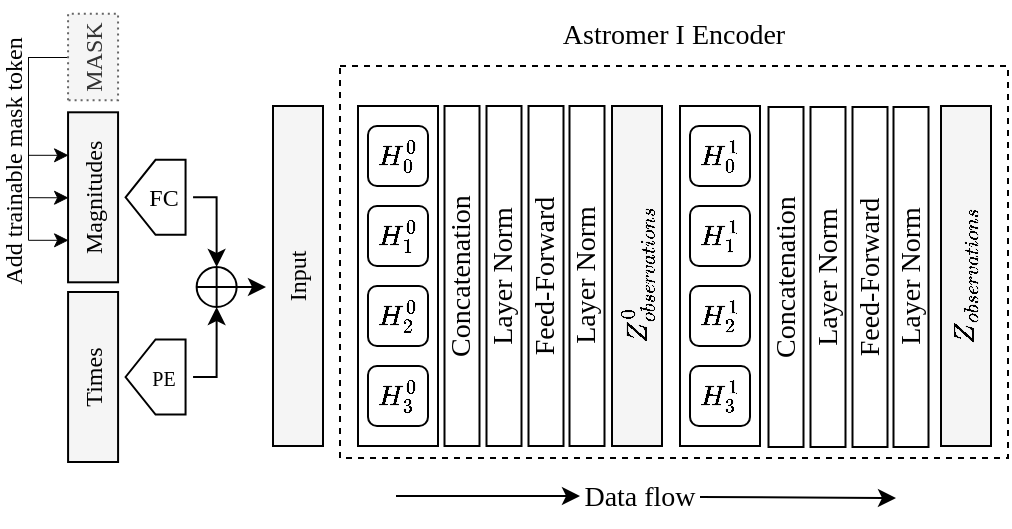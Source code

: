 <mxfile version="24.8.0">
  <diagram name="Page-1" id="y4vLvt-76Si4RtkFSOu0">
    <mxGraphModel dx="650" dy="1251" grid="1" gridSize="10" guides="1" tooltips="1" connect="1" arrows="1" fold="1" page="1" pageScale="1" pageWidth="850" pageHeight="1100" math="1" shadow="0">
      <root>
        <mxCell id="0" />
        <mxCell id="1" parent="0" />
        <mxCell id="wwrD06Fq2FmV6nign4Eu-43" value="" style="rounded=0;whiteSpace=wrap;html=1;fillColor=none;dashed=1;" parent="1" vertex="1">
          <mxGeometry x="222" y="380" width="334" height="196" as="geometry" />
        </mxCell>
        <mxCell id="wwrD06Fq2FmV6nign4Eu-1" value="" style="rounded=0;whiteSpace=wrap;html=1;" parent="1" vertex="1">
          <mxGeometry x="231" y="400" width="40" height="170" as="geometry" />
        </mxCell>
        <mxCell id="wwrD06Fq2FmV6nign4Eu-2" value="$$H^0_0$$" style="rounded=1;whiteSpace=wrap;html=1;" parent="1" vertex="1">
          <mxGeometry x="236" y="410" width="30" height="30" as="geometry" />
        </mxCell>
        <mxCell id="wwrD06Fq2FmV6nign4Eu-3" value="$$H^0_1$$" style="rounded=1;whiteSpace=wrap;html=1;" parent="1" vertex="1">
          <mxGeometry x="236" y="450" width="30" height="30" as="geometry" />
        </mxCell>
        <mxCell id="wwrD06Fq2FmV6nign4Eu-4" value="$$H^0_2$$" style="rounded=1;whiteSpace=wrap;html=1;" parent="1" vertex="1">
          <mxGeometry x="236" y="490" width="30" height="30" as="geometry" />
        </mxCell>
        <mxCell id="wwrD06Fq2FmV6nign4Eu-6" value="$$H^0_3$$" style="rounded=1;whiteSpace=wrap;html=1;" parent="1" vertex="1">
          <mxGeometry x="236" y="530" width="30" height="30" as="geometry" />
        </mxCell>
        <mxCell id="wwrD06Fq2FmV6nign4Eu-8" value="" style="rounded=0;whiteSpace=wrap;html=1;" parent="1" vertex="1">
          <mxGeometry x="392" y="400" width="40" height="170" as="geometry" />
        </mxCell>
        <mxCell id="wwrD06Fq2FmV6nign4Eu-9" value="$$H^1_0$$" style="rounded=1;whiteSpace=wrap;html=1;" parent="1" vertex="1">
          <mxGeometry x="397" y="410" width="30" height="30" as="geometry" />
        </mxCell>
        <mxCell id="wwrD06Fq2FmV6nign4Eu-10" value="$$H^1_1$$" style="rounded=1;whiteSpace=wrap;html=1;" parent="1" vertex="1">
          <mxGeometry x="397" y="450" width="30" height="30" as="geometry" />
        </mxCell>
        <mxCell id="wwrD06Fq2FmV6nign4Eu-11" value="$$H^1_2$$" style="rounded=1;whiteSpace=wrap;html=1;" parent="1" vertex="1">
          <mxGeometry x="397" y="490" width="30" height="30" as="geometry" />
        </mxCell>
        <mxCell id="wwrD06Fq2FmV6nign4Eu-12" value="$$H^1_3$$" style="rounded=1;whiteSpace=wrap;html=1;" parent="1" vertex="1">
          <mxGeometry x="397" y="530" width="30" height="30" as="geometry" />
        </mxCell>
        <mxCell id="wwrD06Fq2FmV6nign4Eu-13" value="&lt;font style=&quot;font-size: 14px;&quot; face=&quot;Garamond&quot;&gt;Layer Norm&lt;/font&gt;" style="rounded=0;whiteSpace=wrap;html=1;rotation=-90;" parent="1" vertex="1">
          <mxGeometry x="219" y="476.25" width="170" height="17.5" as="geometry" />
        </mxCell>
        <mxCell id="wwrD06Fq2FmV6nign4Eu-46" value="&lt;font style=&quot;font-size: 14px;&quot; face=&quot;Garamond&quot;&gt;Astromer I Encoder&lt;/font&gt;" style="text;html=1;strokeColor=none;fillColor=none;align=center;verticalAlign=middle;whiteSpace=wrap;rounded=0;" parent="1" vertex="1">
          <mxGeometry x="274.25" y="350" width="229.5" height="30" as="geometry" />
        </mxCell>
        <mxCell id="wwrD06Fq2FmV6nign4Eu-62" value="&lt;font face=&quot;Garamond&quot;&gt;&lt;span style=&quot;font-size: 14px;&quot;&gt;Feed-Forward&lt;/span&gt;&lt;/font&gt;" style="rounded=0;whiteSpace=wrap;html=1;rotation=-90;" parent="1" vertex="1">
          <mxGeometry x="240" y="476.25" width="170" height="17.5" as="geometry" />
        </mxCell>
        <mxCell id="wwrD06Fq2FmV6nign4Eu-63" value="&lt;font style=&quot;font-size: 14px;&quot; face=&quot;Garamond&quot;&gt;Layer Norm&lt;/font&gt;" style="rounded=0;whiteSpace=wrap;html=1;rotation=-90;" parent="1" vertex="1">
          <mxGeometry x="260.5" y="476.25" width="170" height="17.5" as="geometry" />
        </mxCell>
        <mxCell id="wwrD06Fq2FmV6nign4Eu-64" value="&lt;font style=&quot;font-size: 14px;&quot; face=&quot;Garamond&quot;&gt;Concatenation&lt;/font&gt;" style="rounded=0;whiteSpace=wrap;html=1;rotation=-90;" parent="1" vertex="1">
          <mxGeometry x="198" y="476.25" width="170" height="17.5" as="geometry" />
        </mxCell>
        <mxCell id="wwrD06Fq2FmV6nign4Eu-65" value="&lt;font style=&quot;font-size: 14px;&quot; face=&quot;Garamond&quot;&gt;Layer Norm&lt;/font&gt;" style="rounded=0;whiteSpace=wrap;html=1;rotation=-90;" parent="1" vertex="1">
          <mxGeometry x="381" y="476.75" width="170" height="17.5" as="geometry" />
        </mxCell>
        <mxCell id="wwrD06Fq2FmV6nign4Eu-66" value="&lt;font face=&quot;Garamond&quot;&gt;&lt;span style=&quot;font-size: 14px;&quot;&gt;Feed-Forward&lt;/span&gt;&lt;/font&gt;" style="rounded=0;whiteSpace=wrap;html=1;rotation=-90;" parent="1" vertex="1">
          <mxGeometry x="402" y="476.75" width="170" height="17.5" as="geometry" />
        </mxCell>
        <mxCell id="wwrD06Fq2FmV6nign4Eu-67" value="&lt;font style=&quot;font-size: 14px;&quot; face=&quot;Garamond&quot;&gt;Layer Norm&lt;/font&gt;" style="rounded=0;whiteSpace=wrap;html=1;rotation=-90;" parent="1" vertex="1">
          <mxGeometry x="422.5" y="476.75" width="170" height="17.5" as="geometry" />
        </mxCell>
        <mxCell id="wwrD06Fq2FmV6nign4Eu-68" value="&lt;font style=&quot;font-size: 14px;&quot; face=&quot;Garamond&quot;&gt;Concatenation&lt;/font&gt;" style="rounded=0;whiteSpace=wrap;html=1;rotation=-90;" parent="1" vertex="1">
          <mxGeometry x="360" y="476.75" width="170" height="17.5" as="geometry" />
        </mxCell>
        <mxCell id="wwrD06Fq2FmV6nign4Eu-75" value="" style="endArrow=classic;html=1;rounded=0;" parent="1" target="wwrD06Fq2FmV6nign4Eu-76" edge="1">
          <mxGeometry width="50" height="50" relative="1" as="geometry">
            <mxPoint x="250" y="595" as="sourcePoint" />
            <mxPoint x="515" y="586" as="targetPoint" />
          </mxGeometry>
        </mxCell>
        <mxCell id="wwrD06Fq2FmV6nign4Eu-76" value="&lt;font style=&quot;font-size: 14px;&quot; face=&quot;Garamond&quot;&gt;Data flow&lt;/font&gt;" style="text;html=1;strokeColor=none;fillColor=none;align=center;verticalAlign=middle;whiteSpace=wrap;rounded=0;fontSize=14;" parent="1" vertex="1">
          <mxGeometry x="342" y="580" width="60" height="30" as="geometry" />
        </mxCell>
        <mxCell id="wwrD06Fq2FmV6nign4Eu-77" value="" style="endArrow=classic;html=1;rounded=0;" parent="1" edge="1">
          <mxGeometry width="50" height="50" relative="1" as="geometry">
            <mxPoint x="402" y="595.5" as="sourcePoint" />
            <mxPoint x="500" y="596" as="targetPoint" />
          </mxGeometry>
        </mxCell>
        <mxCell id="2FoJdGfeoaIXx9aN3MB_-1" value="&lt;font face=&quot;Garamond&quot;&gt;Times&lt;/font&gt;" style="rounded=0;whiteSpace=wrap;html=1;rotation=-90;fillColor=#f5f5f5;fontColor=#000000;strokeColor=#000000;" parent="1" vertex="1">
          <mxGeometry x="56.04" y="523" width="85" height="25" as="geometry" />
        </mxCell>
        <mxCell id="B1TuRugq0NuTsc5Qmgj4-3" style="edgeStyle=orthogonalEdgeStyle;rounded=0;orthogonalLoop=1;jettySize=auto;html=1;exitX=0.5;exitY=0;exitDx=0;exitDy=0;entryX=0.75;entryY=0;entryDx=0;entryDy=0;strokeWidth=0.5;" parent="1" source="2FoJdGfeoaIXx9aN3MB_-2" target="2FoJdGfeoaIXx9aN3MB_-22" edge="1">
          <mxGeometry relative="1" as="geometry">
            <mxPoint x="76.03" y="443" as="targetPoint" />
          </mxGeometry>
        </mxCell>
        <mxCell id="B1TuRugq0NuTsc5Qmgj4-4" style="edgeStyle=orthogonalEdgeStyle;rounded=0;orthogonalLoop=1;jettySize=auto;html=1;exitX=0.5;exitY=0;exitDx=0;exitDy=0;entryX=0.5;entryY=0;entryDx=0;entryDy=0;strokeWidth=0.5;" parent="1" source="2FoJdGfeoaIXx9aN3MB_-2" target="2FoJdGfeoaIXx9aN3MB_-22" edge="1">
          <mxGeometry relative="1" as="geometry" />
        </mxCell>
        <mxCell id="B1TuRugq0NuTsc5Qmgj4-5" style="edgeStyle=orthogonalEdgeStyle;rounded=0;orthogonalLoop=1;jettySize=auto;html=1;exitX=0.5;exitY=0;exitDx=0;exitDy=0;entryX=0.25;entryY=0;entryDx=0;entryDy=0;strokeWidth=0.5;" parent="1" source="2FoJdGfeoaIXx9aN3MB_-2" target="2FoJdGfeoaIXx9aN3MB_-22" edge="1">
          <mxGeometry relative="1" as="geometry" />
        </mxCell>
        <mxCell id="2FoJdGfeoaIXx9aN3MB_-2" value="&lt;font face=&quot;Garamond&quot;&gt;MASK&lt;/font&gt;" style="rounded=0;whiteSpace=wrap;html=1;rotation=-90;fillColor=#f5f5f5;fontColor=#333333;strokeColor=#666666;dashed=1;dashPattern=1 2;" parent="1" vertex="1">
          <mxGeometry x="76.97" y="363" width="43.13" height="25" as="geometry" />
        </mxCell>
        <mxCell id="2FoJdGfeoaIXx9aN3MB_-13" value="&lt;font style=&quot;font-size: 14px;&quot; face=&quot;Garamond&quot;&gt;$$Z^{0}_{observations}$$&lt;/font&gt;" style="rounded=0;whiteSpace=wrap;html=1;rotation=-90;fillColor=#f5f5f5;strokeColor=#000000;fontColor=#000000;" parent="1" vertex="1">
          <mxGeometry x="285.5" y="472.5" width="170" height="25" as="geometry" />
        </mxCell>
        <mxCell id="2FoJdGfeoaIXx9aN3MB_-20" value="&lt;font style=&quot;font-size: 14px;&quot; face=&quot;Garamond&quot;&gt;$$Z_{observations}$$&lt;/font&gt;" style="rounded=0;whiteSpace=wrap;html=1;rotation=-90;fillColor=#f5f5f5;strokeColor=#000000;fontColor=#000000;" parent="1" vertex="1">
          <mxGeometry x="450" y="472.5" width="170" height="25" as="geometry" />
        </mxCell>
        <mxCell id="2FoJdGfeoaIXx9aN3MB_-22" value="&lt;font face=&quot;Garamond&quot;&gt;Magnitudes&lt;/font&gt;" style="rounded=0;whiteSpace=wrap;html=1;rotation=-90;fillColor=#f5f5f5;fontColor=#000000;strokeColor=#000000;" parent="1" vertex="1">
          <mxGeometry x="56.03" y="433.15" width="85" height="25" as="geometry" />
        </mxCell>
        <mxCell id="B1TuRugq0NuTsc5Qmgj4-6" value="&lt;font style=&quot;font-size: 12px;&quot; face=&quot;Garamond&quot;&gt;Add trainable mask token&lt;/font&gt;" style="text;html=1;align=center;verticalAlign=middle;whiteSpace=wrap;rounded=0;rotation=-90;" parent="1" vertex="1">
          <mxGeometry x="-21.47" y="423.15" width="161.5" height="10" as="geometry" />
        </mxCell>
        <mxCell id="B1TuRugq0NuTsc5Qmgj4-14" value="" style="shape=loopLimit;whiteSpace=wrap;html=1;rotation=-90;" parent="1" vertex="1">
          <mxGeometry x="111.03" y="520.5" width="37.5" height="30" as="geometry" />
        </mxCell>
        <mxCell id="B1TuRugq0NuTsc5Qmgj4-20" style="edgeStyle=orthogonalEdgeStyle;rounded=0;orthogonalLoop=1;jettySize=auto;html=1;exitX=1;exitY=0.5;exitDx=0;exitDy=0;entryX=0.5;entryY=1;entryDx=0;entryDy=0;" parent="1" source="B1TuRugq0NuTsc5Qmgj4-15" target="B1TuRugq0NuTsc5Qmgj4-18" edge="1">
          <mxGeometry relative="1" as="geometry" />
        </mxCell>
        <mxCell id="B1TuRugq0NuTsc5Qmgj4-15" value="&lt;font style=&quot;font-size: 10px;&quot; face=&quot;Garamond&quot;&gt;PE&lt;/font&gt;" style="text;html=1;align=center;verticalAlign=middle;whiteSpace=wrap;rounded=0;" parent="1" vertex="1">
          <mxGeometry x="118.53" y="525.5" width="30" height="20" as="geometry" />
        </mxCell>
        <mxCell id="B1TuRugq0NuTsc5Qmgj4-16" value="" style="shape=loopLimit;whiteSpace=wrap;html=1;rotation=-90;" parent="1" vertex="1">
          <mxGeometry x="111.03" y="430.65" width="37.5" height="30" as="geometry" />
        </mxCell>
        <mxCell id="B1TuRugq0NuTsc5Qmgj4-19" style="edgeStyle=orthogonalEdgeStyle;rounded=0;orthogonalLoop=1;jettySize=auto;html=1;exitX=1;exitY=0.5;exitDx=0;exitDy=0;entryX=0.5;entryY=0;entryDx=0;entryDy=0;" parent="1" source="B1TuRugq0NuTsc5Qmgj4-17" target="B1TuRugq0NuTsc5Qmgj4-18" edge="1">
          <mxGeometry relative="1" as="geometry" />
        </mxCell>
        <mxCell id="B1TuRugq0NuTsc5Qmgj4-17" value="&lt;font face=&quot;Garamond&quot;&gt;FC&lt;/font&gt;" style="text;html=1;align=center;verticalAlign=middle;whiteSpace=wrap;rounded=0;" parent="1" vertex="1">
          <mxGeometry x="118.53" y="435.65" width="30" height="20" as="geometry" />
        </mxCell>
        <mxCell id="B1TuRugq0NuTsc5Qmgj4-18" value="" style="shape=orEllipse;perimeter=ellipsePerimeter;whiteSpace=wrap;html=1;backgroundOutline=1;" parent="1" vertex="1">
          <mxGeometry x="150.32" y="480.5" width="20" height="20" as="geometry" />
        </mxCell>
        <mxCell id="B1TuRugq0NuTsc5Qmgj4-21" value="&lt;font face=&quot;Garamond&quot;&gt;Input&lt;/font&gt;" style="rounded=0;whiteSpace=wrap;html=1;rotation=-90;fillColor=#f5f5f5;fontColor=#000000;strokeColor=#000000;" parent="1" vertex="1">
          <mxGeometry x="116" y="472.5" width="170" height="25" as="geometry" />
        </mxCell>
        <mxCell id="B1TuRugq0NuTsc5Qmgj4-24" style="edgeStyle=orthogonalEdgeStyle;rounded=0;orthogonalLoop=1;jettySize=auto;html=1;exitX=1;exitY=0.5;exitDx=0;exitDy=0;entryX=0.467;entryY=-0.14;entryDx=0;entryDy=0;entryPerimeter=0;" parent="1" source="B1TuRugq0NuTsc5Qmgj4-18" target="B1TuRugq0NuTsc5Qmgj4-21" edge="1">
          <mxGeometry relative="1" as="geometry" />
        </mxCell>
      </root>
    </mxGraphModel>
  </diagram>
</mxfile>
